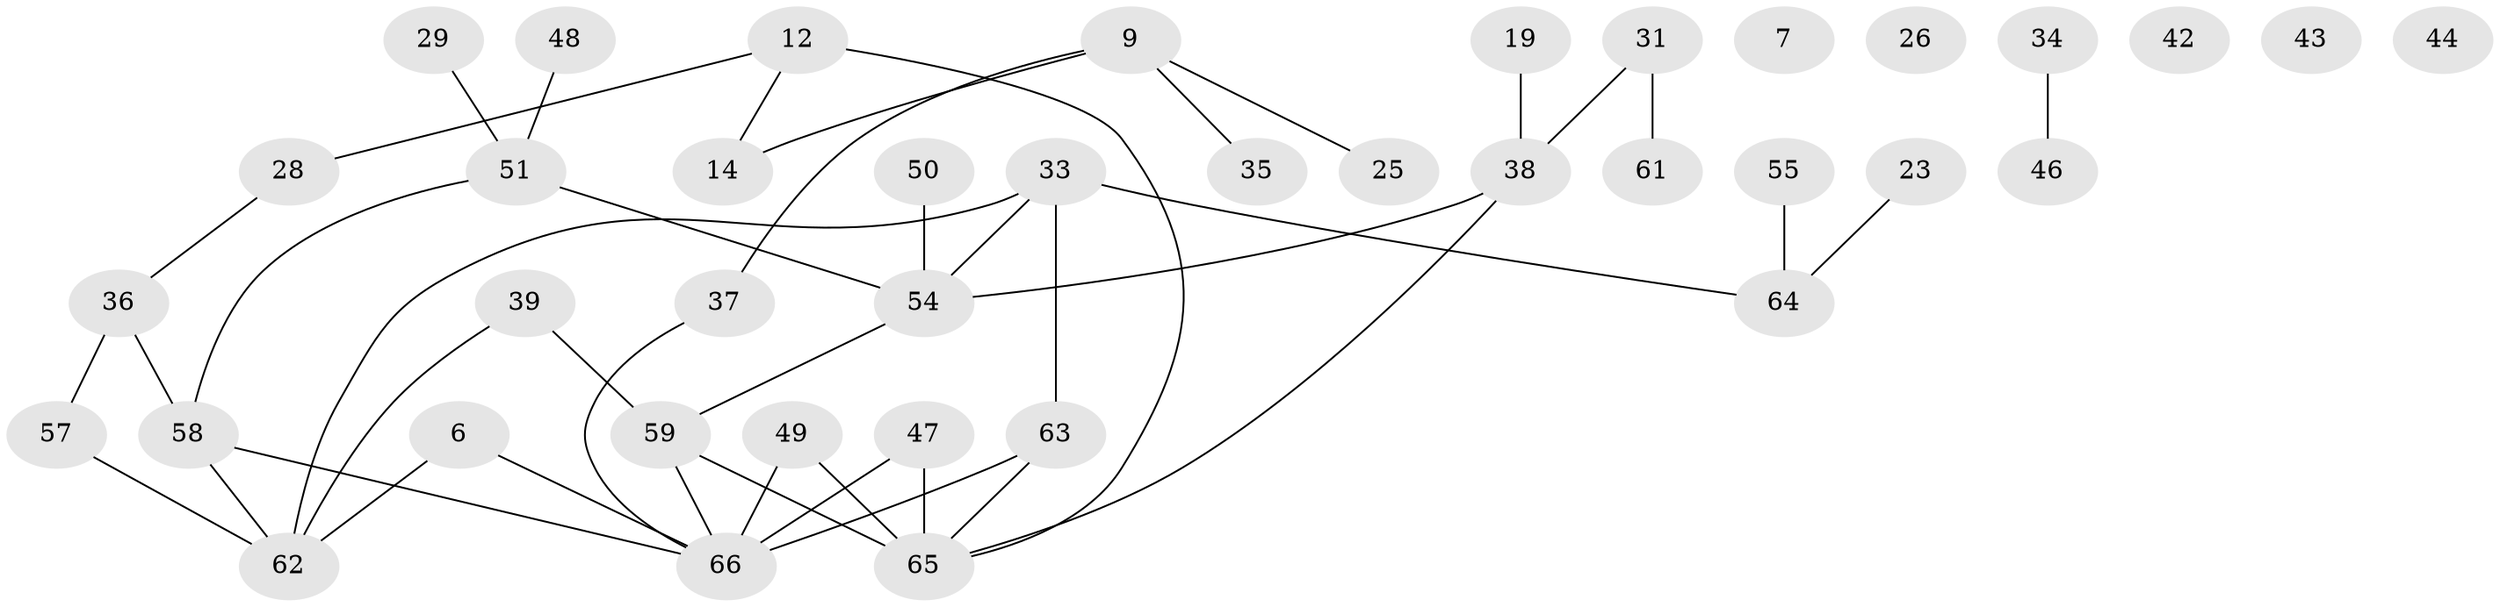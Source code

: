// original degree distribution, {2: 0.25757575757575757, 4: 0.15151515151515152, 3: 0.22727272727272727, 0: 0.07575757575757576, 1: 0.21212121212121213, 5: 0.07575757575757576}
// Generated by graph-tools (version 1.1) at 2025/43/03/04/25 21:43:09]
// undirected, 39 vertices, 44 edges
graph export_dot {
graph [start="1"]
  node [color=gray90,style=filled];
  6;
  7;
  9 [super="+5"];
  12;
  14;
  19 [super="+17"];
  23;
  25;
  26;
  28;
  29;
  31;
  33 [super="+16"];
  34;
  35;
  36 [super="+18"];
  37;
  38 [super="+3"];
  39;
  42;
  43;
  44;
  46;
  47 [super="+1"];
  48;
  49;
  50;
  51;
  54;
  55;
  57 [super="+27+56+52"];
  58;
  59 [super="+4+22"];
  61;
  62 [super="+13+24"];
  63 [super="+45"];
  64;
  65 [super="+41+53+40"];
  66 [super="+32+60"];
  6 -- 62;
  6 -- 66;
  9 -- 14;
  9 -- 25;
  9 -- 35;
  9 -- 37;
  12 -- 14;
  12 -- 28;
  12 -- 65 [weight=2];
  19 -- 38 [weight=2];
  23 -- 64;
  28 -- 36;
  29 -- 51;
  31 -- 61;
  31 -- 38;
  33 -- 54;
  33 -- 62 [weight=2];
  33 -- 64;
  33 -- 63 [weight=2];
  34 -- 46;
  36 -- 58 [weight=2];
  36 -- 57;
  37 -- 66;
  38 -- 65;
  38 -- 54;
  39 -- 62;
  39 -- 59;
  47 -- 65 [weight=2];
  47 -- 66;
  48 -- 51;
  49 -- 65;
  49 -- 66;
  50 -- 54;
  51 -- 54;
  51 -- 58;
  54 -- 59;
  55 -- 64;
  57 -- 62;
  58 -- 62;
  58 -- 66;
  59 -- 66;
  59 -- 65 [weight=2];
  63 -- 66 [weight=2];
  63 -- 65;
}
